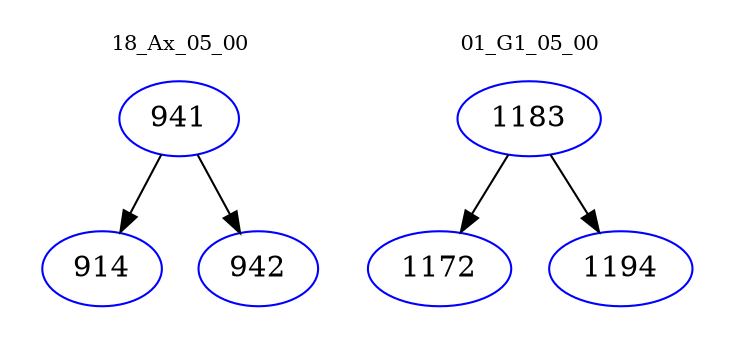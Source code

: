 digraph{
subgraph cluster_0 {
color = white
label = "18_Ax_05_00";
fontsize=10;
T0_941 [label="941", color="blue"]
T0_941 -> T0_914 [color="black"]
T0_914 [label="914", color="blue"]
T0_941 -> T0_942 [color="black"]
T0_942 [label="942", color="blue"]
}
subgraph cluster_1 {
color = white
label = "01_G1_05_00";
fontsize=10;
T1_1183 [label="1183", color="blue"]
T1_1183 -> T1_1172 [color="black"]
T1_1172 [label="1172", color="blue"]
T1_1183 -> T1_1194 [color="black"]
T1_1194 [label="1194", color="blue"]
}
}
